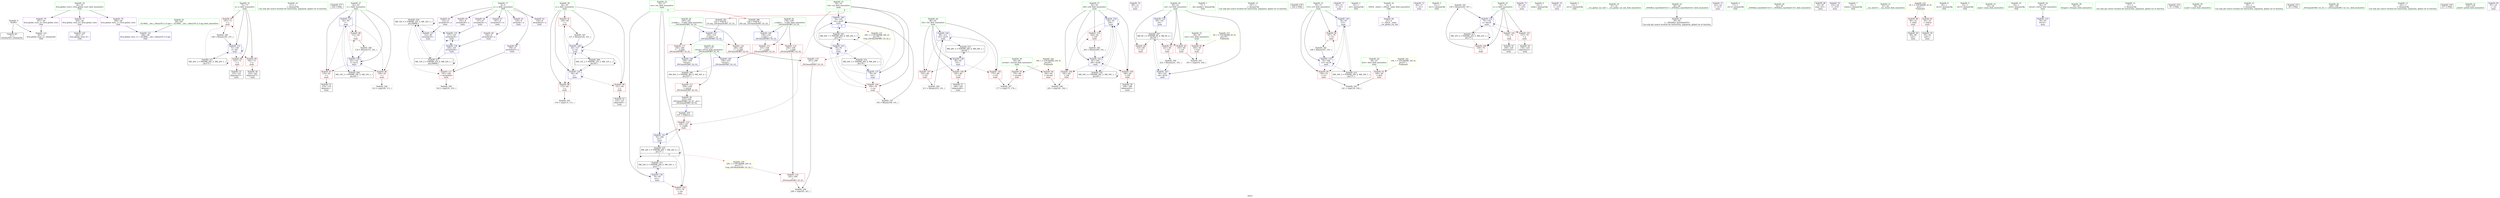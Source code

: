 digraph "SVFG" {
	label="SVFG";

	Node0x55668fcaa850 [shape=record,color=grey,label="{NodeID: 0\nNullPtr}"];
	Node0x55668fcaa850 -> Node0x55668fcc8990[style=solid];
	Node0x55668fcaa850 -> Node0x55668fcce8c0[style=solid];
	Node0x55668fcc9470 [shape=record,color=red,label="{NodeID: 97\n145\<--72\n\<--x\nmain\n}"];
	Node0x55668fcc9470 -> Node0x55668fcd2210[style=solid];
	Node0x55668fcab4f0 [shape=record,color=green,label="{NodeID: 14\n111\<--1\n\<--dummyObj\nCan only get source location for instruction, argument, global var or function.}"];
	Node0x55668fcf39e0 [shape=record,color=black,label="{NodeID: 277\n136 = PHI()\n}"];
	Node0x55668fccc700 [shape=record,color=grey,label="{NodeID: 194\n110 = cmp(109, 111, )\n}"];
	Node0x55668fcc8fb0 [shape=record,color=red,label="{NodeID: 111\n191\<--190\n\<--arrayidx43\nmain\n}"];
	Node0x55668fcc8fb0 -> Node0x55668fccce80[style=solid];
	Node0x55668fcc7a00 [shape=record,color=green,label="{NodeID: 28\n64\<--65\nj\<--j_field_insensitive\nmain\n}"];
	Node0x55668fcc7a00 -> Node0x55668fccbd90[style=solid];
	Node0x55668fcc7a00 -> Node0x55668fccbe60[style=solid];
	Node0x55668fcc7a00 -> Node0x55668fccbf30[style=solid];
	Node0x55668fcc7a00 -> Node0x55668fccec30[style=solid];
	Node0x55668fcc7a00 -> Node0x55668fccedd0[style=solid];
	Node0x55668fcdce90 [shape=record,color=black,label="{NodeID: 208\nMR_10V_2 = PHI(MR_10V_4, MR_10V_1, )\npts\{63 \}\n}"];
	Node0x55668fcdce90 -> Node0x55668fcceb60[style=dashed];
	Node0x55668fcceb60 [shape=record,color=blue,label="{NodeID: 125\n62\<--85\ni\<--\nmain\n}"];
	Node0x55668fcceb60 -> Node0x55668fccbb20[style=dashed];
	Node0x55668fcceb60 -> Node0x55668fccbbf0[style=dashed];
	Node0x55668fcceb60 -> Node0x55668fccbcc0[style=dashed];
	Node0x55668fcceb60 -> Node0x55668fcceea0[style=dashed];
	Node0x55668fcceb60 -> Node0x55668fcdce90[style=dashed];
	Node0x55668fcc8620 [shape=record,color=green,label="{NodeID: 42\n236\<--237\nretval\<--retval_field_insensitive\n_ZSt3maxIiERKT_S2_S2_\n}"];
	Node0x55668fcc8620 -> Node0x55668fcc9150[style=solid];
	Node0x55668fcc8620 -> Node0x55668fccfe10[style=solid];
	Node0x55668fcc8620 -> Node0x55668fccfee0[style=solid];
	Node0x55668fccf6c0 [shape=record,color=blue,label="{NodeID: 139\n82\<--85\nj36\<--\nmain\n}"];
	Node0x55668fccf6c0 -> Node0x55668fcc8d40[style=dashed];
	Node0x55668fccf6c0 -> Node0x55668fcc8e10[style=dashed];
	Node0x55668fccf6c0 -> Node0x55668fcc8ee0[style=dashed];
	Node0x55668fccf6c0 -> Node0x55668fccf6c0[style=dashed];
	Node0x55668fccf6c0 -> Node0x55668fccf930[style=dashed];
	Node0x55668fccf6c0 -> Node0x55668fcdf690[style=dashed];
	Node0x55668fcca230 [shape=record,color=black,label="{NodeID: 56\n163\<--162\nidxprom27\<--\nmain\n}"];
	Node0x55668fccad90 [shape=record,color=purple,label="{NodeID: 70\n88\<--12\n\<--.str.1\nmain\n}"];
	Node0x55668fccb980 [shape=record,color=red,label="{NodeID: 84\n214\<--60\n\<--col\nmain\n}"];
	Node0x55668fcabdf0 [shape=record,color=green,label="{NodeID: 1\n7\<--1\n__dso_handle\<--dummyObj\nGlob }"];
	Node0x55668fcc9540 [shape=record,color=red,label="{NodeID: 98\n152\<--72\n\<--x\nmain\n}"];
	Node0x55668fcc9540 -> Node0x55668fcc9fc0[style=solid];
	Node0x55668fcab5c0 [shape=record,color=green,label="{NodeID: 15\n147\<--1\n\<--dummyObj\nCan only get source location for instruction, argument, global var or function.}"];
	Node0x55668fcf3ae0 [shape=record,color=black,label="{NodeID: 278\n144 = PHI()\n}"];
	Node0x55668fccc880 [shape=record,color=grey,label="{NodeID: 195\n141 = cmp(139, 140, )\n}"];
	Node0x55668fcc9080 [shape=record,color=red,label="{NodeID: 112\n200\<--197\n\<--call46\nmain\n}"];
	Node0x55668fcc9080 -> Node0x55668fccf860[style=solid];
	Node0x55668fcc7ad0 [shape=record,color=green,label="{NodeID: 29\n66\<--67\nfirst\<--first_field_insensitive\nmain\n}"];
	Node0x55668fcc7ad0 -> Node0x55668fccc000[style=solid];
	Node0x55668fcdd390 [shape=record,color=black,label="{NodeID: 209\nMR_12V_2 = PHI(MR_12V_3, MR_12V_1, )\npts\{65 \}\n}"];
	Node0x55668fcdd390 -> Node0x55668fccec30[style=dashed];
	Node0x55668fcdd390 -> Node0x55668fcdd390[style=dashed];
	Node0x55668fccec30 [shape=record,color=blue,label="{NodeID: 126\n64\<--85\nj\<--\nmain\n}"];
	Node0x55668fccec30 -> Node0x55668fccbd90[style=dashed];
	Node0x55668fccec30 -> Node0x55668fccbe60[style=dashed];
	Node0x55668fccec30 -> Node0x55668fccbf30[style=dashed];
	Node0x55668fccec30 -> Node0x55668fccec30[style=dashed];
	Node0x55668fccec30 -> Node0x55668fccedd0[style=dashed];
	Node0x55668fccec30 -> Node0x55668fcdd390[style=dashed];
	Node0x55668fcc86f0 [shape=record,color=green,label="{NodeID: 43\n238\<--239\n__a.addr\<--__a.addr_field_insensitive\n_ZSt3maxIiERKT_S2_S2_\n}"];
	Node0x55668fcc86f0 -> Node0x55668fcc9220[style=solid];
	Node0x55668fcc86f0 -> Node0x55668fcce360[style=solid];
	Node0x55668fcc86f0 -> Node0x55668fccfc70[style=solid];
	Node0x55668fccf790 [shape=record,color=blue,label="{NodeID: 140\n78\<--195\ncul\<--inc45\nmain\n|{|<s2>8}}"];
	Node0x55668fccf790 -> Node0x55668fcc9080[style=dashed];
	Node0x55668fccf790 -> Node0x55668fcdab90[style=dashed];
	Node0x55668fccf790:s2 -> Node0x55668fce4bb0[style=dashed,color=red];
	Node0x55668fcca300 [shape=record,color=black,label="{NodeID: 57\n186\<--185\nidxprom40\<--\nmain\n}"];
	Node0x55668fce5120 [shape=record,color=yellow,style=double,label="{NodeID: 237\n6V_1 = ENCHI(MR_6V_0)\npts\{59 \}\nFun[main]}"];
	Node0x55668fce5120 -> Node0x55668fccb7e0[style=dashed];
	Node0x55668fccae60 [shape=record,color=purple,label="{NodeID: 71\n93\<--15\n\<--.str.2\nmain\n}"];
	Node0x55668fccba50 [shape=record,color=red,label="{NodeID: 85\n221\<--60\n\<--col\nmain\n}"];
	Node0x55668fccba50 -> Node0x55668fcd2810[style=solid];
	Node0x55668fcac070 [shape=record,color=green,label="{NodeID: 2\n10\<--1\n.str\<--dummyObj\nGlob }"];
	Node0x55668fcc9610 [shape=record,color=red,label="{NodeID: 99\n162\<--72\n\<--x\nmain\n}"];
	Node0x55668fcc9610 -> Node0x55668fcca230[style=solid];
	Node0x55668fcc7000 [shape=record,color=green,label="{NodeID: 16\n4\<--6\n_ZStL8__ioinit\<--_ZStL8__ioinit_field_insensitive\nGlob }"];
	Node0x55668fcc7000 -> Node0x55668fcca570[style=solid];
	Node0x55668fcf3be0 [shape=record,color=black,label="{NodeID: 279\n197 = PHI(233, )\n}"];
	Node0x55668fcf3be0 -> Node0x55668fcc9080[style=solid];
	Node0x55668fccca00 [shape=record,color=grey,label="{NodeID: 196\n248 = cmp(245, 247, )\n}"];
	Node0x55668fcc9150 [shape=record,color=red,label="{NodeID: 113\n256\<--236\n\<--retval\n_ZSt3maxIiERKT_S2_S2_\n}"];
	Node0x55668fcc9150 -> Node0x55668fcca4a0[style=solid];
	Node0x55668fcc7ba0 [shape=record,color=green,label="{NodeID: 30\n68\<--69\nsecond\<--second_field_insensitive\nmain\n}"];
	Node0x55668fcc7ba0 -> Node0x55668fccc0d0[style=solid];
	Node0x55668fcc7ba0 -> Node0x55668fccc1a0[style=solid];
	Node0x55668fcdd890 [shape=record,color=black,label="{NodeID: 210\nMR_18V_2 = PHI(MR_18V_4, MR_18V_1, )\npts\{71 \}\n}"];
	Node0x55668fcdd890 -> Node0x55668fccef70[style=dashed];
	Node0x55668fcced00 [shape=record,color=blue,label="{NodeID: 127\n123\<--85\narrayidx10\<--\nmain\n}"];
	Node0x55668fcced00 -> Node0x55668fce3b90[style=dashed];
	Node0x55668fcc87c0 [shape=record,color=green,label="{NodeID: 44\n240\<--241\n__b.addr\<--__b.addr_field_insensitive\n_ZSt3maxIiERKT_S2_S2_\n}"];
	Node0x55668fcc87c0 -> Node0x55668fcce3f0[style=solid];
	Node0x55668fcc87c0 -> Node0x55668fcce480[style=solid];
	Node0x55668fcc87c0 -> Node0x55668fccfd40[style=solid];
	Node0x55668fccf860 [shape=record,color=blue,label="{NodeID: 141\n76\<--200\nres\<--\nmain\n}"];
	Node0x55668fccf860 -> Node0x55668fce2790[style=dashed];
	Node0x55668fcca3d0 [shape=record,color=black,label="{NodeID: 58\n189\<--188\nidxprom42\<--\nmain\n}"];
	Node0x55668fccaf30 [shape=record,color=purple,label="{NodeID: 72\n94\<--17\n\<--.str.3\nmain\n}"];
	Node0x55668fccbb20 [shape=record,color=red,label="{NodeID: 86\n109\<--62\n\<--i\nmain\n}"];
	Node0x55668fccbb20 -> Node0x55668fccc700[style=solid];
	Node0x55668fcac100 [shape=record,color=green,label="{NodeID: 3\n12\<--1\n.str.1\<--dummyObj\nGlob }"];
	Node0x55668fcd1d90 [shape=record,color=grey,label="{NodeID: 183\n150 = Binary(149, 147, )\n}"];
	Node0x55668fcd1d90 -> Node0x55668fccf110[style=solid];
	Node0x55668fcc96e0 [shape=record,color=red,label="{NodeID: 100\n149\<--74\n\<--y\nmain\n}"];
	Node0x55668fcc96e0 -> Node0x55668fcd1d90[style=solid];
	Node0x55668fcc7090 [shape=record,color=green,label="{NodeID: 17\n8\<--9\na\<--a_field_insensitive\nGlob }"];
	Node0x55668fcc7090 -> Node0x55668fcca640[style=solid];
	Node0x55668fcc7090 -> Node0x55668fcca710[style=solid];
	Node0x55668fcc7090 -> Node0x55668fcca7e0[style=solid];
	Node0x55668fcc7090 -> Node0x55668fcca8b0[style=solid];
	Node0x55668fcc7090 -> Node0x55668fcca980[style=solid];
	Node0x55668fcc7090 -> Node0x55668fccaa50[style=solid];
	Node0x55668fcc7090 -> Node0x55668fccab20[style=solid];
	Node0x55668fcc7090 -> Node0x55668fccabf0[style=solid];
	Node0x55668fcf3dd0 [shape=record,color=black,label="{NodeID: 280\n234 = PHI(76, )\n0th arg _ZSt3maxIiERKT_S2_S2_ }"];
	Node0x55668fcf3dd0 -> Node0x55668fccfc70[style=solid];
	Node0x55668fcccb80 [shape=record,color=grey,label="{NodeID: 197\n177 = cmp(175, 176, )\n}"];
	Node0x55668fcc9220 [shape=record,color=red,label="{NodeID: 114\n244\<--238\n\<--__a.addr\n_ZSt3maxIiERKT_S2_S2_\n}"];
	Node0x55668fcc9220 -> Node0x55668fcce550[style=solid];
	Node0x55668fcc7c70 [shape=record,color=green,label="{NodeID: 31\n70\<--71\ni15\<--i15_field_insensitive\nmain\n}"];
	Node0x55668fcc7c70 -> Node0x55668fccc270[style=solid];
	Node0x55668fcc7c70 -> Node0x55668fcc93a0[style=solid];
	Node0x55668fcc7c70 -> Node0x55668fccef70[style=solid];
	Node0x55668fcc7c70 -> Node0x55668fccf380[style=solid];
	Node0x55668fcddd90 [shape=record,color=black,label="{NodeID: 211\nMR_20V_2 = PHI(MR_20V_3, MR_20V_1, )\npts\{73 \}\n}"];
	Node0x55668fcddd90 -> Node0x55668fcc9470[style=dashed];
	Node0x55668fcddd90 -> Node0x55668fccf040[style=dashed];
	Node0x55668fcddd90 -> Node0x55668fcddd90[style=dashed];
	Node0x55668fccedd0 [shape=record,color=blue,label="{NodeID: 128\n64\<--127\nj\<--inc\nmain\n}"];
	Node0x55668fccedd0 -> Node0x55668fccbd90[style=dashed];
	Node0x55668fccedd0 -> Node0x55668fccbe60[style=dashed];
	Node0x55668fccedd0 -> Node0x55668fccbf30[style=dashed];
	Node0x55668fccedd0 -> Node0x55668fccec30[style=dashed];
	Node0x55668fccedd0 -> Node0x55668fccedd0[style=dashed];
	Node0x55668fccedd0 -> Node0x55668fcdd390[style=dashed];
	Node0x55668fcc8890 [shape=record,color=green,label="{NodeID: 45\n28\<--261\n_GLOBAL__sub_I_Alina239_0_0.cpp\<--_GLOBAL__sub_I_Alina239_0_0.cpp_field_insensitive\n}"];
	Node0x55668fcc8890 -> Node0x55668fcce7c0[style=solid];
	Node0x55668fce2790 [shape=record,color=black,label="{NodeID: 225\nMR_24V_5 = PHI(MR_24V_7, MR_24V_4, )\npts\{77 \}\n|{|<s5>8}}"];
	Node0x55668fce2790 -> Node0x55668fcc9950[style=dashed];
	Node0x55668fce2790 -> Node0x55668fcc9080[style=dashed];
	Node0x55668fce2790 -> Node0x55668fccf860[style=dashed];
	Node0x55668fce2790 -> Node0x55668fcde790[style=dashed];
	Node0x55668fce2790 -> Node0x55668fce2790[style=dashed];
	Node0x55668fce2790:s5 -> Node0x55668fce4090[style=dashed,color=red];
	Node0x55668fccf930 [shape=record,color=blue,label="{NodeID: 142\n82\<--205\nj36\<--inc48\nmain\n}"];
	Node0x55668fccf930 -> Node0x55668fcc8d40[style=dashed];
	Node0x55668fccf930 -> Node0x55668fcc8e10[style=dashed];
	Node0x55668fccf930 -> Node0x55668fcc8ee0[style=dashed];
	Node0x55668fccf930 -> Node0x55668fccf6c0[style=dashed];
	Node0x55668fccf930 -> Node0x55668fccf930[style=dashed];
	Node0x55668fccf930 -> Node0x55668fcdf690[style=dashed];
	Node0x55668fcca4a0 [shape=record,color=black,label="{NodeID: 59\n233\<--256\n_ZSt3maxIiERKT_S2_S2__ret\<--\n_ZSt3maxIiERKT_S2_S2_\n|{<s0>8}}"];
	Node0x55668fcca4a0:s0 -> Node0x55668fcf3be0[style=solid,color=blue];
	Node0x55668fccb000 [shape=record,color=purple,label="{NodeID: 73\n96\<--20\n\<--.str.4\nmain\n}"];
	Node0x55668fccbbf0 [shape=record,color=red,label="{NodeID: 87\n118\<--62\n\<--i\nmain\n}"];
	Node0x55668fccbbf0 -> Node0x55668fcc9e20[style=solid];
	Node0x55668fcab6c0 [shape=record,color=green,label="{NodeID: 4\n14\<--1\nstdin\<--dummyObj\nGlob }"];
	Node0x55668fcd1f10 [shape=record,color=grey,label="{NodeID: 184\n205 = Binary(204, 101, )\n}"];
	Node0x55668fcd1f10 -> Node0x55668fccf930[style=solid];
	Node0x55668fcc97b0 [shape=record,color=red,label="{NodeID: 101\n155\<--74\n\<--y\nmain\n}"];
	Node0x55668fcc97b0 -> Node0x55668fcca090[style=solid];
	Node0x55668fcc7120 [shape=record,color=green,label="{NodeID: 18\n26\<--30\nllvm.global_ctors\<--llvm.global_ctors_field_insensitive\nGlob }"];
	Node0x55668fcc7120 -> Node0x55668fccb340[style=solid];
	Node0x55668fcc7120 -> Node0x55668fccb440[style=solid];
	Node0x55668fcc7120 -> Node0x55668fccb540[style=solid];
	Node0x55668fcf3ed0 [shape=record,color=black,label="{NodeID: 281\n235 = PHI(78, )\n1st arg _ZSt3maxIiERKT_S2_S2_ }"];
	Node0x55668fcf3ed0 -> Node0x55668fccfd40[style=solid];
	Node0x55668fcccd00 [shape=record,color=grey,label="{NodeID: 198\n183 = cmp(181, 182, )\n}"];
	Node0x55668fcce360 [shape=record,color=red,label="{NodeID: 115\n253\<--238\n\<--__a.addr\n_ZSt3maxIiERKT_S2_S2_\n}"];
	Node0x55668fcce360 -> Node0x55668fccfee0[style=solid];
	Node0x55668fcc7d40 [shape=record,color=green,label="{NodeID: 32\n72\<--73\nx\<--x_field_insensitive\nmain\n}"];
	Node0x55668fcc7d40 -> Node0x55668fcc9470[style=solid];
	Node0x55668fcc7d40 -> Node0x55668fcc9540[style=solid];
	Node0x55668fcc7d40 -> Node0x55668fcc9610[style=solid];
	Node0x55668fcc7d40 -> Node0x55668fccf040[style=solid];
	Node0x55668fcde290 [shape=record,color=black,label="{NodeID: 212\nMR_22V_2 = PHI(MR_22V_3, MR_22V_1, )\npts\{75 \}\n}"];
	Node0x55668fcde290 -> Node0x55668fcc96e0[style=dashed];
	Node0x55668fcde290 -> Node0x55668fccf110[style=dashed];
	Node0x55668fcde290 -> Node0x55668fcde290[style=dashed];
	Node0x55668fcceea0 [shape=record,color=blue,label="{NodeID: 129\n62\<--132\ni\<--inc12\nmain\n}"];
	Node0x55668fcceea0 -> Node0x55668fccbb20[style=dashed];
	Node0x55668fcceea0 -> Node0x55668fccbbf0[style=dashed];
	Node0x55668fcceea0 -> Node0x55668fccbcc0[style=dashed];
	Node0x55668fcceea0 -> Node0x55668fcceea0[style=dashed];
	Node0x55668fcceea0 -> Node0x55668fcdce90[style=dashed];
	Node0x55668fcc8990 [shape=record,color=black,label="{NodeID: 46\n2\<--3\ndummyVal\<--dummyVal\n}"];
	Node0x55668fccfa00 [shape=record,color=blue,label="{NodeID: 143\n78\<--85\ncul\<--\nmain\n}"];
	Node0x55668fccfa00 -> Node0x55668fcc9a20[style=dashed];
	Node0x55668fccfa00 -> Node0x55668fccf790[style=dashed];
	Node0x55668fccfa00 -> Node0x55668fccfa00[style=dashed];
	Node0x55668fccfa00 -> Node0x55668fcdab90[style=dashed];
	Node0x55668fccfa00 -> Node0x55668fcdec90[style=dashed];
	Node0x55668fcca570 [shape=record,color=purple,label="{NodeID: 60\n37\<--4\n\<--_ZStL8__ioinit\n__cxx_global_var_init\n}"];
	Node0x55668fccb0d0 [shape=record,color=purple,label="{NodeID: 74\n135\<--22\n\<--.str.5\nmain\n}"];
	Node0x55668fccbcc0 [shape=record,color=red,label="{NodeID: 88\n131\<--62\n\<--i\nmain\n}"];
	Node0x55668fccbcc0 -> Node0x55668fcd2510[style=solid];
	Node0x55668fcab750 [shape=record,color=green,label="{NodeID: 5\n15\<--1\n.str.2\<--dummyObj\nGlob }"];
	Node0x55668fcd2090 [shape=record,color=grey,label="{NodeID: 185\n168 = Binary(167, 101, )\n}"];
	Node0x55668fcd2090 -> Node0x55668fccf380[style=solid];
	Node0x55668fcc9880 [shape=record,color=red,label="{NodeID: 102\n159\<--74\n\<--y\nmain\n}"];
	Node0x55668fcc9880 -> Node0x55668fcca160[style=solid];
	Node0x55668fcc71f0 [shape=record,color=green,label="{NodeID: 19\n31\<--32\n__cxx_global_var_init\<--__cxx_global_var_init_field_insensitive\n}"];
	Node0x55668fccce80 [shape=record,color=grey,label="{NodeID: 199\n192 = cmp(191, 101, )\n}"];
	Node0x55668fcce3f0 [shape=record,color=red,label="{NodeID: 116\n246\<--240\n\<--__b.addr\n_ZSt3maxIiERKT_S2_S2_\n}"];
	Node0x55668fcce3f0 -> Node0x55668fcce620[style=solid];
	Node0x55668fcc7e10 [shape=record,color=green,label="{NodeID: 33\n74\<--75\ny\<--y_field_insensitive\nmain\n}"];
	Node0x55668fcc7e10 -> Node0x55668fcc96e0[style=solid];
	Node0x55668fcc7e10 -> Node0x55668fcc97b0[style=solid];
	Node0x55668fcc7e10 -> Node0x55668fcc9880[style=solid];
	Node0x55668fcc7e10 -> Node0x55668fccf110[style=solid];
	Node0x55668fcde790 [shape=record,color=black,label="{NodeID: 213\nMR_24V_2 = PHI(MR_24V_4, MR_24V_1, )\npts\{77 \}\n}"];
	Node0x55668fcde790 -> Node0x55668fccf450[style=dashed];
	Node0x55668fccef70 [shape=record,color=blue,label="{NodeID: 130\n70\<--85\ni15\<--\nmain\n}"];
	Node0x55668fccef70 -> Node0x55668fccc270[style=dashed];
	Node0x55668fccef70 -> Node0x55668fcc93a0[style=dashed];
	Node0x55668fccef70 -> Node0x55668fccf380[style=dashed];
	Node0x55668fccef70 -> Node0x55668fcdd890[style=dashed];
	Node0x55668fcc8a90 [shape=record,color=black,label="{NodeID: 47\n39\<--40\n\<--_ZNSt8ios_base4InitD1Ev\nCan only get source location for instruction, argument, global var or function.}"];
	Node0x55668fccfad0 [shape=record,color=blue,label="{NodeID: 144\n80\<--211\ni32\<--inc51\nmain\n}"];
	Node0x55668fccfad0 -> Node0x55668fcc9af0[style=dashed];
	Node0x55668fccfad0 -> Node0x55668fcc8ba0[style=dashed];
	Node0x55668fccfad0 -> Node0x55668fcc8c70[style=dashed];
	Node0x55668fccfad0 -> Node0x55668fccfad0[style=dashed];
	Node0x55668fccfad0 -> Node0x55668fcdf190[style=dashed];
	Node0x55668fcca640 [shape=record,color=purple,label="{NodeID: 61\n120\<--8\narrayidx\<--a\nmain\n}"];
	Node0x55668fce54a0 [shape=record,color=yellow,style=double,label="{NodeID: 241\n14V_1 = ENCHI(MR_14V_0)\npts\{67 \}\nFun[main]}"];
	Node0x55668fce54a0 -> Node0x55668fccc000[style=dashed];
	Node0x55668fccb1a0 [shape=record,color=purple,label="{NodeID: 75\n143\<--22\n\<--.str.5\nmain\n}"];
	Node0x55668fccbd90 [shape=record,color=red,label="{NodeID: 89\n115\<--64\n\<--j\nmain\n}"];
	Node0x55668fccbd90 -> Node0x55668fccc400[style=solid];
	Node0x55668fcab7e0 [shape=record,color=green,label="{NodeID: 6\n17\<--1\n.str.3\<--dummyObj\nGlob }"];
	Node0x55668fcd2210 [shape=record,color=grey,label="{NodeID: 186\n146 = Binary(145, 147, )\n}"];
	Node0x55668fcd2210 -> Node0x55668fccf040[style=solid];
	Node0x55668fcc9950 [shape=record,color=red,label="{NodeID: 103\n215\<--76\n\<--res\nmain\n}"];
	Node0x55668fcc72c0 [shape=record,color=green,label="{NodeID: 20\n35\<--36\n_ZNSt8ios_base4InitC1Ev\<--_ZNSt8ios_base4InitC1Ev_field_insensitive\n}"];
	Node0x55668fcce480 [shape=record,color=red,label="{NodeID: 117\n250\<--240\n\<--__b.addr\n_ZSt3maxIiERKT_S2_S2_\n}"];
	Node0x55668fcce480 -> Node0x55668fccfe10[style=solid];
	Node0x55668fcc7ee0 [shape=record,color=green,label="{NodeID: 34\n76\<--77\nres\<--res_field_insensitive\nmain\n|{|<s3>8}}"];
	Node0x55668fcc7ee0 -> Node0x55668fcc9950[style=solid];
	Node0x55668fcc7ee0 -> Node0x55668fccf450[style=solid];
	Node0x55668fcc7ee0 -> Node0x55668fccf860[style=solid];
	Node0x55668fcc7ee0:s3 -> Node0x55668fcf3dd0[style=solid,color=red];
	Node0x55668fcdec90 [shape=record,color=black,label="{NodeID: 214\nMR_26V_2 = PHI(MR_26V_4, MR_26V_1, )\npts\{79 \}\n}"];
	Node0x55668fcdec90 -> Node0x55668fccf520[style=dashed];
	Node0x55668fccf040 [shape=record,color=blue,label="{NodeID: 131\n72\<--146\nx\<--dec\nmain\n}"];
	Node0x55668fccf040 -> Node0x55668fcc9470[style=dashed];
	Node0x55668fccf040 -> Node0x55668fcc9540[style=dashed];
	Node0x55668fccf040 -> Node0x55668fcc9610[style=dashed];
	Node0x55668fccf040 -> Node0x55668fccf040[style=dashed];
	Node0x55668fccf040 -> Node0x55668fcddd90[style=dashed];
	Node0x55668fcc9bb0 [shape=record,color=black,label="{NodeID: 48\n55\<--85\nmain_ret\<--\nmain\n}"];
	Node0x55668fccfba0 [shape=record,color=blue,label="{NodeID: 145\n60\<--222\ncol\<--inc55\nmain\n}"];
	Node0x55668fccfba0 -> Node0x55668fcdc990[style=dashed];
	Node0x55668fcca710 [shape=record,color=purple,label="{NodeID: 62\n123\<--8\narrayidx10\<--a\nmain\n}"];
	Node0x55668fcca710 -> Node0x55668fcced00[style=solid];
	Node0x55668fce5580 [shape=record,color=yellow,style=double,label="{NodeID: 242\n16V_1 = ENCHI(MR_16V_0)\npts\{69 \}\nFun[main]}"];
	Node0x55668fce5580 -> Node0x55668fccc0d0[style=dashed];
	Node0x55668fce5580 -> Node0x55668fccc1a0[style=dashed];
	Node0x55668fccb270 [shape=record,color=purple,label="{NodeID: 76\n216\<--24\n\<--.str.6\nmain\n}"];
	Node0x55668fccbe60 [shape=record,color=red,label="{NodeID: 90\n121\<--64\n\<--j\nmain\n}"];
	Node0x55668fccbe60 -> Node0x55668fcc9ef0[style=solid];
	Node0x55668fcaaca0 [shape=record,color=green,label="{NodeID: 7\n19\<--1\nstdout\<--dummyObj\nGlob }"];
	Node0x55668fcd2390 [shape=record,color=grey,label="{NodeID: 187\n127 = Binary(126, 101, )\n}"];
	Node0x55668fcd2390 -> Node0x55668fccedd0[style=solid];
	Node0x55668fcc9a20 [shape=record,color=red,label="{NodeID: 104\n194\<--78\n\<--cul\nmain\n}"];
	Node0x55668fcc9a20 -> Node0x55668fcd2990[style=solid];
	Node0x55668fcc73c0 [shape=record,color=green,label="{NodeID: 21\n41\<--42\n__cxa_atexit\<--__cxa_atexit_field_insensitive\n}"];
	Node0x55668fcdab90 [shape=record,color=black,label="{NodeID: 201\nMR_26V_7 = PHI(MR_26V_6, MR_26V_5, )\npts\{79 \}\n}"];
	Node0x55668fcdab90 -> Node0x55668fcc9a20[style=dashed];
	Node0x55668fcdab90 -> Node0x55668fccf790[style=dashed];
	Node0x55668fcdab90 -> Node0x55668fccfa00[style=dashed];
	Node0x55668fcdab90 -> Node0x55668fcdab90[style=dashed];
	Node0x55668fcce550 [shape=record,color=red,label="{NodeID: 118\n245\<--244\n\<--\n_ZSt3maxIiERKT_S2_S2_\n}"];
	Node0x55668fcce550 -> Node0x55668fccca00[style=solid];
	Node0x55668fcc7fb0 [shape=record,color=green,label="{NodeID: 35\n78\<--79\ncul\<--cul_field_insensitive\nmain\n|{|<s4>8}}"];
	Node0x55668fcc7fb0 -> Node0x55668fcc9a20[style=solid];
	Node0x55668fcc7fb0 -> Node0x55668fccf520[style=solid];
	Node0x55668fcc7fb0 -> Node0x55668fccf790[style=solid];
	Node0x55668fcc7fb0 -> Node0x55668fccfa00[style=solid];
	Node0x55668fcc7fb0:s4 -> Node0x55668fcf3ed0[style=solid,color=red];
	Node0x55668fcdf190 [shape=record,color=black,label="{NodeID: 215\nMR_28V_2 = PHI(MR_28V_4, MR_28V_1, )\npts\{81 \}\n}"];
	Node0x55668fcdf190 -> Node0x55668fccf5f0[style=dashed];
	Node0x55668fccf110 [shape=record,color=blue,label="{NodeID: 132\n74\<--150\ny\<--dec20\nmain\n}"];
	Node0x55668fccf110 -> Node0x55668fcc96e0[style=dashed];
	Node0x55668fccf110 -> Node0x55668fcc97b0[style=dashed];
	Node0x55668fccf110 -> Node0x55668fcc9880[style=dashed];
	Node0x55668fccf110 -> Node0x55668fccf110[style=dashed];
	Node0x55668fccf110 -> Node0x55668fcde290[style=dashed];
	Node0x55668fcc9c80 [shape=record,color=black,label="{NodeID: 49\n89\<--86\ncall\<--\nmain\n}"];
	Node0x55668fce3b90 [shape=record,color=black,label="{NodeID: 229\nMR_32V_4 = PHI(MR_32V_5, MR_32V_3, )\npts\{90000 \}\n}"];
	Node0x55668fce3b90 -> Node0x55668fcc8fb0[style=dashed];
	Node0x55668fce3b90 -> Node0x55668fcced00[style=dashed];
	Node0x55668fce3b90 -> Node0x55668fccf1e0[style=dashed];
	Node0x55668fce3b90 -> Node0x55668fcdfb90[style=dashed];
	Node0x55668fce3b90 -> Node0x55668fce3b90[style=dashed];
	Node0x55668fccfc70 [shape=record,color=blue,label="{NodeID: 146\n238\<--234\n__a.addr\<--__a\n_ZSt3maxIiERKT_S2_S2_\n}"];
	Node0x55668fccfc70 -> Node0x55668fcc9220[style=dashed];
	Node0x55668fccfc70 -> Node0x55668fcce360[style=dashed];
	Node0x55668fcca7e0 [shape=record,color=purple,label="{NodeID: 63\n154\<--8\narrayidx22\<--a\nmain\n}"];
	Node0x55668fccb340 [shape=record,color=purple,label="{NodeID: 77\n265\<--26\nllvm.global_ctors_0\<--llvm.global_ctors\nGlob }"];
	Node0x55668fccb340 -> Node0x55668fcce6f0[style=solid];
	Node0x55668fccbf30 [shape=record,color=red,label="{NodeID: 91\n126\<--64\n\<--j\nmain\n}"];
	Node0x55668fccbf30 -> Node0x55668fcd2390[style=solid];
	Node0x55668fcaad30 [shape=record,color=green,label="{NodeID: 8\n20\<--1\n.str.4\<--dummyObj\nGlob }"];
	Node0x55668fcd2510 [shape=record,color=grey,label="{NodeID: 188\n132 = Binary(131, 101, )\n}"];
	Node0x55668fcd2510 -> Node0x55668fcceea0[style=solid];
	Node0x55668fcc9af0 [shape=record,color=red,label="{NodeID: 105\n175\<--80\n\<--i32\nmain\n}"];
	Node0x55668fcc9af0 -> Node0x55668fcccb80[style=solid];
	Node0x55668fcc74c0 [shape=record,color=green,label="{NodeID: 22\n40\<--46\n_ZNSt8ios_base4InitD1Ev\<--_ZNSt8ios_base4InitD1Ev_field_insensitive\n}"];
	Node0x55668fcc74c0 -> Node0x55668fcc8a90[style=solid];
	Node0x55668fcce620 [shape=record,color=red,label="{NodeID: 119\n247\<--246\n\<--\n_ZSt3maxIiERKT_S2_S2_\n}"];
	Node0x55668fcce620 -> Node0x55668fccca00[style=solid];
	Node0x55668fcc8080 [shape=record,color=green,label="{NodeID: 36\n80\<--81\ni32\<--i32_field_insensitive\nmain\n}"];
	Node0x55668fcc8080 -> Node0x55668fcc9af0[style=solid];
	Node0x55668fcc8080 -> Node0x55668fcc8ba0[style=solid];
	Node0x55668fcc8080 -> Node0x55668fcc8c70[style=solid];
	Node0x55668fcc8080 -> Node0x55668fccf5f0[style=solid];
	Node0x55668fcc8080 -> Node0x55668fccfad0[style=solid];
	Node0x55668fcdf690 [shape=record,color=black,label="{NodeID: 216\nMR_30V_2 = PHI(MR_30V_3, MR_30V_1, )\npts\{83 \}\n}"];
	Node0x55668fcdf690 -> Node0x55668fccf6c0[style=dashed];
	Node0x55668fcdf690 -> Node0x55668fcdf690[style=dashed];
	Node0x55668fccf1e0 [shape=record,color=blue,label="{NodeID: 133\n157\<--101\narrayidx24\<--\nmain\n}"];
	Node0x55668fccf1e0 -> Node0x55668fccf2b0[style=dashed];
	Node0x55668fcc9d50 [shape=record,color=black,label="{NodeID: 50\n95\<--92\ncall1\<--\nmain\n}"];
	Node0x55668fce4090 [shape=record,color=yellow,style=double,label="{NodeID: 230\n24V_1 = ENCHI(MR_24V_0)\npts\{77 \}\nFun[_ZSt3maxIiERKT_S2_S2_]}"];
	Node0x55668fce4090 -> Node0x55668fcce550[style=dashed];
	Node0x55668fccfd40 [shape=record,color=blue,label="{NodeID: 147\n240\<--235\n__b.addr\<--__b\n_ZSt3maxIiERKT_S2_S2_\n}"];
	Node0x55668fccfd40 -> Node0x55668fcce3f0[style=dashed];
	Node0x55668fccfd40 -> Node0x55668fcce480[style=dashed];
	Node0x55668fcca8b0 [shape=record,color=purple,label="{NodeID: 64\n157\<--8\narrayidx24\<--a\nmain\n}"];
	Node0x55668fcca8b0 -> Node0x55668fccf1e0[style=solid];
	Node0x55668fccb440 [shape=record,color=purple,label="{NodeID: 78\n266\<--26\nllvm.global_ctors_1\<--llvm.global_ctors\nGlob }"];
	Node0x55668fccb440 -> Node0x55668fcce7c0[style=solid];
	Node0x55668fccc000 [shape=record,color=red,label="{NodeID: 92\n140\<--66\n\<--first\nmain\n}"];
	Node0x55668fccc000 -> Node0x55668fccc880[style=solid];
	Node0x55668fcaadc0 [shape=record,color=green,label="{NodeID: 9\n22\<--1\n.str.5\<--dummyObj\nGlob }"];
	Node0x55668fcd2690 [shape=record,color=grey,label="{NodeID: 189\n211 = Binary(210, 101, )\n}"];
	Node0x55668fcd2690 -> Node0x55668fccfad0[style=solid];
	Node0x55668fcc8ba0 [shape=record,color=red,label="{NodeID: 106\n185\<--80\n\<--i32\nmain\n}"];
	Node0x55668fcc8ba0 -> Node0x55668fcca300[style=solid];
	Node0x55668fcc75c0 [shape=record,color=green,label="{NodeID: 23\n53\<--54\nmain\<--main_field_insensitive\n}"];
	Node0x55668fcce6f0 [shape=record,color=blue,label="{NodeID: 120\n265\<--27\nllvm.global_ctors_0\<--\nGlob }"];
	Node0x55668fcc8150 [shape=record,color=green,label="{NodeID: 37\n82\<--83\nj36\<--j36_field_insensitive\nmain\n}"];
	Node0x55668fcc8150 -> Node0x55668fcc8d40[style=solid];
	Node0x55668fcc8150 -> Node0x55668fcc8e10[style=solid];
	Node0x55668fcc8150 -> Node0x55668fcc8ee0[style=solid];
	Node0x55668fcc8150 -> Node0x55668fccf6c0[style=solid];
	Node0x55668fcc8150 -> Node0x55668fccf930[style=solid];
	Node0x55668fcdfb90 [shape=record,color=black,label="{NodeID: 217\nMR_32V_2 = PHI(MR_32V_6, MR_32V_1, )\npts\{90000 \}\n}"];
	Node0x55668fcdfb90 -> Node0x55668fcc8fb0[style=dashed];
	Node0x55668fcdfb90 -> Node0x55668fccf1e0[style=dashed];
	Node0x55668fcdfb90 -> Node0x55668fcdfb90[style=dashed];
	Node0x55668fcdfb90 -> Node0x55668fce3b90[style=dashed];
	Node0x55668fccf2b0 [shape=record,color=blue,label="{NodeID: 134\n164\<--101\narrayidx28\<--\nmain\n}"];
	Node0x55668fccf2b0 -> Node0x55668fcc8fb0[style=dashed];
	Node0x55668fccf2b0 -> Node0x55668fccf1e0[style=dashed];
	Node0x55668fccf2b0 -> Node0x55668fcdfb90[style=dashed];
	Node0x55668fcc9e20 [shape=record,color=black,label="{NodeID: 51\n119\<--118\nidxprom\<--\nmain\n}"];
	Node0x55668fce4bb0 [shape=record,color=yellow,style=double,label="{NodeID: 231\n26V_1 = ENCHI(MR_26V_0)\npts\{79 \}\nFun[_ZSt3maxIiERKT_S2_S2_]}"];
	Node0x55668fce4bb0 -> Node0x55668fcce620[style=dashed];
	Node0x55668fccfe10 [shape=record,color=blue,label="{NodeID: 148\n236\<--250\nretval\<--\n_ZSt3maxIiERKT_S2_S2_\n}"];
	Node0x55668fccfe10 -> Node0x55668fcdc490[style=dashed];
	Node0x55668fcca980 [shape=record,color=purple,label="{NodeID: 65\n161\<--8\narrayidx26\<--a\nmain\n}"];
	Node0x55668fccb540 [shape=record,color=purple,label="{NodeID: 79\n267\<--26\nllvm.global_ctors_2\<--llvm.global_ctors\nGlob }"];
	Node0x55668fccb540 -> Node0x55668fcce8c0[style=solid];
	Node0x55668fccc0d0 [shape=record,color=red,label="{NodeID: 93\n176\<--68\n\<--second\nmain\n}"];
	Node0x55668fccc0d0 -> Node0x55668fcccb80[style=solid];
	Node0x55668fcaae50 [shape=record,color=green,label="{NodeID: 10\n24\<--1\n.str.6\<--dummyObj\nGlob }"];
	Node0x55668fcd2810 [shape=record,color=grey,label="{NodeID: 190\n222 = Binary(221, 101, )\n}"];
	Node0x55668fcd2810 -> Node0x55668fccfba0[style=solid];
	Node0x55668fcc8c70 [shape=record,color=red,label="{NodeID: 107\n210\<--80\n\<--i32\nmain\n}"];
	Node0x55668fcc8c70 -> Node0x55668fcd2690[style=solid];
	Node0x55668fcc76c0 [shape=record,color=green,label="{NodeID: 24\n56\<--57\nretval\<--retval_field_insensitive\nmain\n}"];
	Node0x55668fcc76c0 -> Node0x55668fcce9c0[style=solid];
	Node0x55668fcce7c0 [shape=record,color=blue,label="{NodeID: 121\n266\<--28\nllvm.global_ctors_1\<--_GLOBAL__sub_I_Alina239_0_0.cpp\nGlob }"];
	Node0x55668fcc8220 [shape=record,color=green,label="{NodeID: 38\n90\<--91\nfreopen\<--freopen_field_insensitive\n}"];
	Node0x55668fccf380 [shape=record,color=blue,label="{NodeID: 135\n70\<--168\ni15\<--inc30\nmain\n}"];
	Node0x55668fccf380 -> Node0x55668fccc270[style=dashed];
	Node0x55668fccf380 -> Node0x55668fcc93a0[style=dashed];
	Node0x55668fccf380 -> Node0x55668fccf380[style=dashed];
	Node0x55668fccf380 -> Node0x55668fcdd890[style=dashed];
	Node0x55668fcc9ef0 [shape=record,color=black,label="{NodeID: 52\n122\<--121\nidxprom9\<--\nmain\n}"];
	Node0x55668fccfee0 [shape=record,color=blue,label="{NodeID: 149\n236\<--253\nretval\<--\n_ZSt3maxIiERKT_S2_S2_\n}"];
	Node0x55668fccfee0 -> Node0x55668fcdc490[style=dashed];
	Node0x55668fccaa50 [shape=record,color=purple,label="{NodeID: 66\n164\<--8\narrayidx28\<--a\nmain\n}"];
	Node0x55668fccaa50 -> Node0x55668fccf2b0[style=solid];
	Node0x55668fccb640 [shape=record,color=red,label="{NodeID: 80\n86\<--14\n\<--stdin\nmain\n}"];
	Node0x55668fccb640 -> Node0x55668fcc9c80[style=solid];
	Node0x55668fccc1a0 [shape=record,color=red,label="{NodeID: 94\n182\<--68\n\<--second\nmain\n}"];
	Node0x55668fccc1a0 -> Node0x55668fcccd00[style=solid];
	Node0x55668fcab300 [shape=record,color=green,label="{NodeID: 11\n27\<--1\n\<--dummyObj\nCan only get source location for instruction, argument, global var or function.}"];
	Node0x55668fa7a710 [shape=record,color=black,label="{NodeID: 274\n97 = PHI()\n}"];
	Node0x55668fcd2990 [shape=record,color=grey,label="{NodeID: 191\n195 = Binary(194, 101, )\n}"];
	Node0x55668fcd2990 -> Node0x55668fccf790[style=solid];
	Node0x55668fcc8d40 [shape=record,color=red,label="{NodeID: 108\n181\<--82\n\<--j36\nmain\n}"];
	Node0x55668fcc8d40 -> Node0x55668fcccd00[style=solid];
	Node0x55668fcc7790 [shape=record,color=green,label="{NodeID: 25\n58\<--59\ntest\<--test_field_insensitive\nmain\n}"];
	Node0x55668fcc7790 -> Node0x55668fccb7e0[style=solid];
	Node0x55668fcce8c0 [shape=record,color=blue, style = dotted,label="{NodeID: 122\n267\<--3\nllvm.global_ctors_2\<--dummyVal\nGlob }"];
	Node0x55668fcc8320 [shape=record,color=green,label="{NodeID: 39\n98\<--99\nscanf\<--scanf_field_insensitive\n}"];
	Node0x55668fccf450 [shape=record,color=blue,label="{NodeID: 136\n76\<--85\nres\<--\nmain\n}"];
	Node0x55668fccf450 -> Node0x55668fcc9950[style=dashed];
	Node0x55668fccf450 -> Node0x55668fcde790[style=dashed];
	Node0x55668fccf450 -> Node0x55668fce2790[style=dashed];
	Node0x55668fcc9fc0 [shape=record,color=black,label="{NodeID: 53\n153\<--152\nidxprom21\<--\nmain\n}"];
	Node0x55668fccab20 [shape=record,color=purple,label="{NodeID: 67\n187\<--8\narrayidx41\<--a\nmain\n}"];
	Node0x55668fccb710 [shape=record,color=red,label="{NodeID: 81\n92\<--19\n\<--stdout\nmain\n}"];
	Node0x55668fccb710 -> Node0x55668fcc9d50[style=solid];
	Node0x55668fccc270 [shape=record,color=red,label="{NodeID: 95\n139\<--70\n\<--i15\nmain\n}"];
	Node0x55668fccc270 -> Node0x55668fccc880[style=solid];
	Node0x55668fcab390 [shape=record,color=green,label="{NodeID: 12\n85\<--1\n\<--dummyObj\nCan only get source location for instruction, argument, global var or function.}"];
	Node0x55668fcf37e0 [shape=record,color=black,label="{NodeID: 275\n38 = PHI()\n}"];
	Node0x55668fccc400 [shape=record,color=grey,label="{NodeID: 192\n116 = cmp(115, 111, )\n}"];
	Node0x55668fcc8e10 [shape=record,color=red,label="{NodeID: 109\n188\<--82\n\<--j36\nmain\n}"];
	Node0x55668fcc8e10 -> Node0x55668fcca3d0[style=solid];
	Node0x55668fcc7860 [shape=record,color=green,label="{NodeID: 26\n60\<--61\ncol\<--col_field_insensitive\nmain\n}"];
	Node0x55668fcc7860 -> Node0x55668fccb8b0[style=solid];
	Node0x55668fcc7860 -> Node0x55668fccb980[style=solid];
	Node0x55668fcc7860 -> Node0x55668fccba50[style=solid];
	Node0x55668fcc7860 -> Node0x55668fccea90[style=solid];
	Node0x55668fcc7860 -> Node0x55668fccfba0[style=solid];
	Node0x55668fcdc490 [shape=record,color=black,label="{NodeID: 206\nMR_36V_3 = PHI(MR_36V_4, MR_36V_2, )\npts\{237 \}\n}"];
	Node0x55668fcdc490 -> Node0x55668fcc9150[style=dashed];
	Node0x55668fcce9c0 [shape=record,color=blue,label="{NodeID: 123\n56\<--85\nretval\<--\nmain\n}"];
	Node0x55668fcc8420 [shape=record,color=green,label="{NodeID: 40\n198\<--199\n_ZSt3maxIiERKT_S2_S2_\<--_ZSt3maxIiERKT_S2_S2__field_insensitive\n}"];
	Node0x55668fccf520 [shape=record,color=blue,label="{NodeID: 137\n78\<--85\ncul\<--\nmain\n}"];
	Node0x55668fccf520 -> Node0x55668fcc9a20[style=dashed];
	Node0x55668fccf520 -> Node0x55668fccf790[style=dashed];
	Node0x55668fccf520 -> Node0x55668fccfa00[style=dashed];
	Node0x55668fccf520 -> Node0x55668fcdab90[style=dashed];
	Node0x55668fccf520 -> Node0x55668fcdec90[style=dashed];
	Node0x55668fcca090 [shape=record,color=black,label="{NodeID: 54\n156\<--155\nidxprom23\<--\nmain\n}"];
	Node0x55668fccabf0 [shape=record,color=purple,label="{NodeID: 68\n190\<--8\narrayidx43\<--a\nmain\n}"];
	Node0x55668fccabf0 -> Node0x55668fcc8fb0[style=solid];
	Node0x55668fccb7e0 [shape=record,color=red,label="{NodeID: 82\n104\<--58\n\<--test\nmain\n}"];
	Node0x55668fccb7e0 -> Node0x55668fccc580[style=solid];
	Node0x55668fcc93a0 [shape=record,color=red,label="{NodeID: 96\n167\<--70\n\<--i15\nmain\n}"];
	Node0x55668fcc93a0 -> Node0x55668fcd2090[style=solid];
	Node0x55668fcab420 [shape=record,color=green,label="{NodeID: 13\n101\<--1\n\<--dummyObj\nCan only get source location for instruction, argument, global var or function.}"];
	Node0x55668fcf38e0 [shape=record,color=black,label="{NodeID: 276\n217 = PHI()\n}"];
	Node0x55668fccc580 [shape=record,color=grey,label="{NodeID: 193\n105 = cmp(103, 104, )\n}"];
	Node0x55668fcc8ee0 [shape=record,color=red,label="{NodeID: 110\n204\<--82\n\<--j36\nmain\n}"];
	Node0x55668fcc8ee0 -> Node0x55668fcd1f10[style=solid];
	Node0x55668fcc7930 [shape=record,color=green,label="{NodeID: 27\n62\<--63\ni\<--i_field_insensitive\nmain\n}"];
	Node0x55668fcc7930 -> Node0x55668fccbb20[style=solid];
	Node0x55668fcc7930 -> Node0x55668fccbbf0[style=solid];
	Node0x55668fcc7930 -> Node0x55668fccbcc0[style=solid];
	Node0x55668fcc7930 -> Node0x55668fcceb60[style=solid];
	Node0x55668fcc7930 -> Node0x55668fcceea0[style=solid];
	Node0x55668fcdc990 [shape=record,color=black,label="{NodeID: 207\nMR_8V_3 = PHI(MR_8V_4, MR_8V_2, )\npts\{61 \}\n}"];
	Node0x55668fcdc990 -> Node0x55668fccb8b0[style=dashed];
	Node0x55668fcdc990 -> Node0x55668fccb980[style=dashed];
	Node0x55668fcdc990 -> Node0x55668fccba50[style=dashed];
	Node0x55668fcdc990 -> Node0x55668fccfba0[style=dashed];
	Node0x55668fccea90 [shape=record,color=blue,label="{NodeID: 124\n60\<--101\ncol\<--\nmain\n}"];
	Node0x55668fccea90 -> Node0x55668fcdc990[style=dashed];
	Node0x55668fcc8520 [shape=record,color=green,label="{NodeID: 41\n218\<--219\nprintf\<--printf_field_insensitive\n}"];
	Node0x55668fccf5f0 [shape=record,color=blue,label="{NodeID: 138\n80\<--85\ni32\<--\nmain\n}"];
	Node0x55668fccf5f0 -> Node0x55668fcc9af0[style=dashed];
	Node0x55668fccf5f0 -> Node0x55668fcc8ba0[style=dashed];
	Node0x55668fccf5f0 -> Node0x55668fcc8c70[style=dashed];
	Node0x55668fccf5f0 -> Node0x55668fccfad0[style=dashed];
	Node0x55668fccf5f0 -> Node0x55668fcdf190[style=dashed];
	Node0x55668fcca160 [shape=record,color=black,label="{NodeID: 55\n160\<--159\nidxprom25\<--\nmain\n}"];
	Node0x55668fce4f30 [shape=record,color=yellow,style=double,label="{NodeID: 235\n2V_1 = ENCHI(MR_2V_0)\npts\{1 \}\nFun[main]}"];
	Node0x55668fce4f30 -> Node0x55668fccb640[style=dashed];
	Node0x55668fce4f30 -> Node0x55668fccb710[style=dashed];
	Node0x55668fccacc0 [shape=record,color=purple,label="{NodeID: 69\n87\<--10\n\<--.str\nmain\n}"];
	Node0x55668fccb8b0 [shape=record,color=red,label="{NodeID: 83\n103\<--60\n\<--col\nmain\n}"];
	Node0x55668fccb8b0 -> Node0x55668fccc580[style=solid];
}
